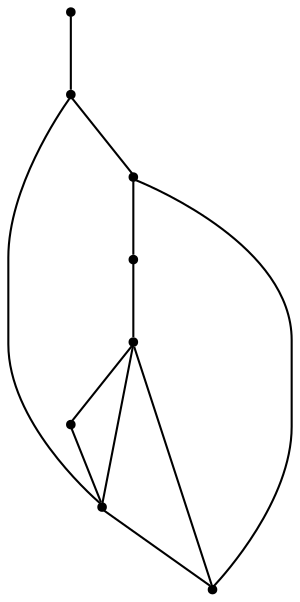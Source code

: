 graph {
  node [shape=point,comment="{\"directed\":false,\"doi\":\"10.1007/3-540-37623-2_20\",\"figure\":\"5 (1)\"}"]

  v0 [pos="746.98589960439,790.6667073567706"]
  v1 [pos="671.9789867356868,940.6667073567706"]
  v2 [pos="671.9789867356868,640.6667073567706"]
  v3 [pos="521.9650815180448,940.6667073567706"]
  v4 [pos="596.9720420748895,790.6667073567706"]
  v5 [pos="521.9650815180448,640.6667073567706"]
  v6 [pos="446.9581209612003,790.6667073567706"]
  v7 [pos="296.9441998475112,790.6667073567706"]

  v0 -- v1 [id="-1",pos="746.98589960439,790.6667073567706 671.9789867356868,940.6667073567706 671.9789867356868,940.6667073567706 671.9789867356868,940.6667073567706"]
  v7 -- v6 [id="-2",pos="296.9441998475112,790.6667073567706 446.9581209612003,790.6667073567706 446.9581209612003,790.6667073567706 446.9581209612003,790.6667073567706"]
  v6 -- v5 [id="-3",pos="446.9581209612003,790.6667073567706 521.9650815180448,640.6667073567706 521.9650815180448,640.6667073567706 521.9650815180448,640.6667073567706"]
  v6 -- v3 [id="-4",pos="446.9581209612003,790.6667073567706 521.9650815180448,940.6667073567706 521.9650815180448,940.6667073567706 521.9650815180448,940.6667073567706"]
  v3 -- v0 [id="-5",pos="521.9650815180448,940.6667073567706 746.98589960439,790.6667073567706 746.98589960439,790.6667073567706 746.98589960439,790.6667073567706"]
  v3 -- v4 [id="-6",pos="521.9650815180448,940.6667073567706 596.9720420748895,790.6667073567706 596.9720420748895,790.6667073567706 596.9720420748895,790.6667073567706"]
  v5 -- v4 [id="-7",pos="521.9650815180448,640.6667073567706 596.9720420748895,790.6667073567706 596.9720420748895,790.6667073567706 596.9720420748895,790.6667073567706"]
  v5 -- v2 [id="-8",pos="521.9650815180448,640.6667073567706 671.9789867356868,640.6667073567706 671.9789867356868,640.6667073567706 671.9789867356868,640.6667073567706"]
  v4 -- v0 [id="-9",pos="596.9720420748895,790.6667073567706 746.98589960439,790.6667073567706 746.98589960439,790.6667073567706 746.98589960439,790.6667073567706"]
  v1 -- v3 [id="-10",pos="671.9789867356868,940.6667073567706 521.9650815180448,940.6667073567706 521.9650815180448,940.6667073567706 521.9650815180448,940.6667073567706"]
  v2 -- v0 [id="-11",pos="671.9789867356868,640.6667073567706 746.98589960439,790.6667073567706 746.98589960439,790.6667073567706 746.98589960439,790.6667073567706"]
}